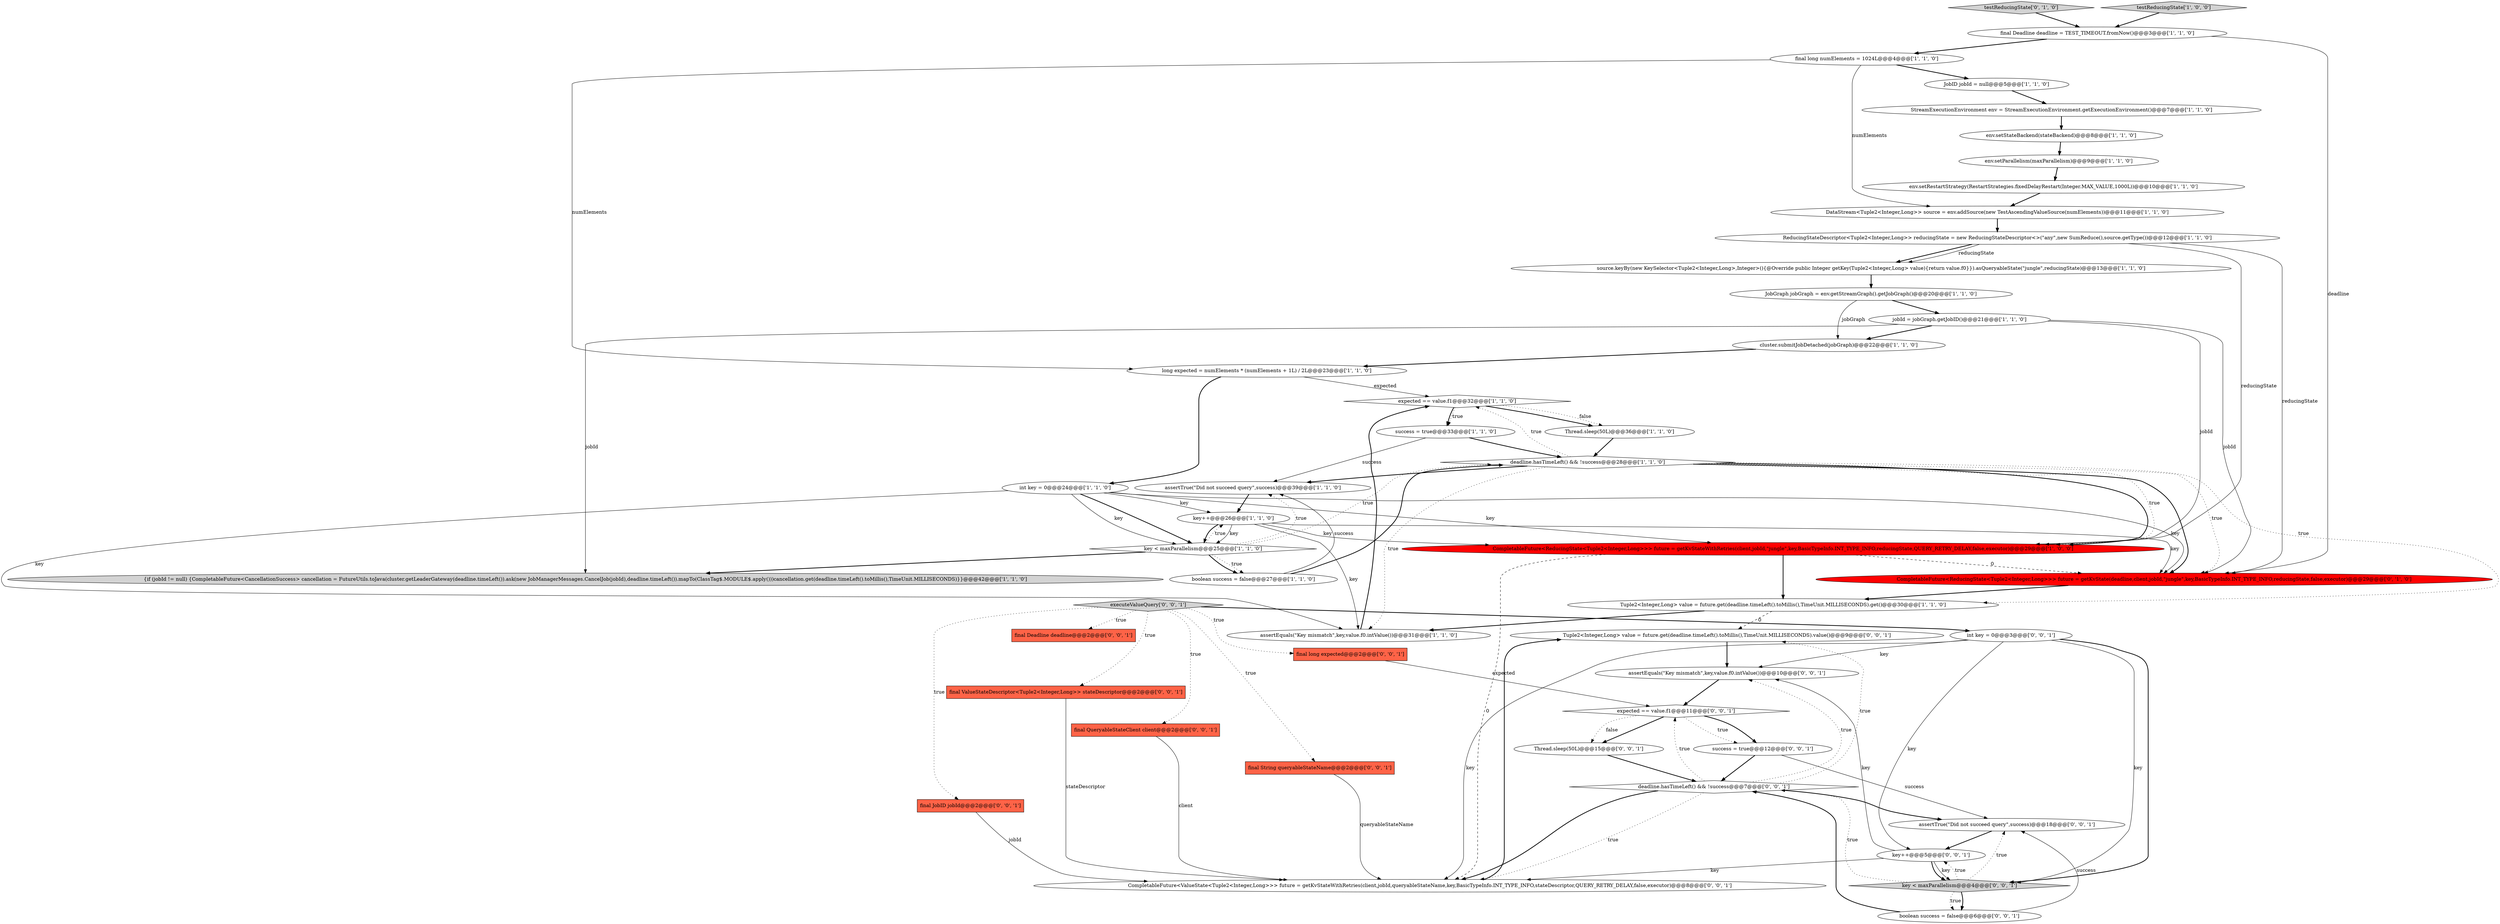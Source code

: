 digraph {
2 [style = filled, label = "source.keyBy(new KeySelector<Tuple2<Integer,Long>,Integer>(){@Override public Integer getKey(Tuple2<Integer,Long> value){return value.f0}}).asQueryableState(\"jungle\",reducingState)@@@13@@@['1', '1', '0']", fillcolor = white, shape = ellipse image = "AAA0AAABBB1BBB"];
9 [style = filled, label = "boolean success = false@@@27@@@['1', '1', '0']", fillcolor = white, shape = ellipse image = "AAA0AAABBB1BBB"];
42 [style = filled, label = "final long expected@@@2@@@['0', '0', '1']", fillcolor = tomato, shape = box image = "AAA0AAABBB3BBB"];
22 [style = filled, label = "ReducingStateDescriptor<Tuple2<Integer,Long>> reducingState = new ReducingStateDescriptor<>(\"any\",new SumReduce(),source.getType())@@@12@@@['1', '1', '0']", fillcolor = white, shape = ellipse image = "AAA0AAABBB1BBB"];
13 [style = filled, label = "env.setStateBackend(stateBackend)@@@8@@@['1', '1', '0']", fillcolor = white, shape = ellipse image = "AAA0AAABBB1BBB"];
20 [style = filled, label = "final long numElements = 1024L@@@4@@@['1', '1', '0']", fillcolor = white, shape = ellipse image = "AAA0AAABBB1BBB"];
8 [style = filled, label = "long expected = numElements * (numElements + 1L) / 2L@@@23@@@['1', '1', '0']", fillcolor = white, shape = ellipse image = "AAA0AAABBB1BBB"];
46 [style = filled, label = "CompletableFuture<ValueState<Tuple2<Integer,Long>>> future = getKvStateWithRetries(client,jobId,queryableStateName,key,BasicTypeInfo.INT_TYPE_INFO,stateDescriptor,QUERY_RETRY_DELAY,false,executor)@@@8@@@['0', '0', '1']", fillcolor = white, shape = ellipse image = "AAA0AAABBB3BBB"];
16 [style = filled, label = "env.setParallelism(maxParallelism)@@@9@@@['1', '1', '0']", fillcolor = white, shape = ellipse image = "AAA0AAABBB1BBB"];
38 [style = filled, label = "success = true@@@12@@@['0', '0', '1']", fillcolor = white, shape = ellipse image = "AAA0AAABBB3BBB"];
43 [style = filled, label = "expected == value.f1@@@11@@@['0', '0', '1']", fillcolor = white, shape = diamond image = "AAA0AAABBB3BBB"];
48 [style = filled, label = "Tuple2<Integer,Long> value = future.get(deadline.timeLeft().toMillis(),TimeUnit.MILLISECONDS).value()@@@9@@@['0', '0', '1']", fillcolor = white, shape = ellipse image = "AAA0AAABBB3BBB"];
31 [style = filled, label = "deadline.hasTimeLeft() && !success@@@7@@@['0', '0', '1']", fillcolor = white, shape = diamond image = "AAA0AAABBB3BBB"];
15 [style = filled, label = "expected == value.f1@@@32@@@['1', '1', '0']", fillcolor = white, shape = diamond image = "AAA0AAABBB1BBB"];
1 [style = filled, label = "env.setRestartStrategy(RestartStrategies.fixedDelayRestart(Integer.MAX_VALUE,1000L))@@@10@@@['1', '1', '0']", fillcolor = white, shape = ellipse image = "AAA0AAABBB1BBB"];
19 [style = filled, label = "assertTrue(\"Did not succeed query\",success)@@@39@@@['1', '1', '0']", fillcolor = white, shape = ellipse image = "AAA0AAABBB1BBB"];
35 [style = filled, label = "assertEquals(\"Key mismatch\",key,value.f0.intValue())@@@10@@@['0', '0', '1']", fillcolor = white, shape = ellipse image = "AAA0AAABBB3BBB"];
32 [style = filled, label = "final ValueStateDescriptor<Tuple2<Integer,Long>> stateDescriptor@@@2@@@['0', '0', '1']", fillcolor = tomato, shape = box image = "AAA0AAABBB3BBB"];
40 [style = filled, label = "boolean success = false@@@6@@@['0', '0', '1']", fillcolor = white, shape = ellipse image = "AAA0AAABBB3BBB"];
41 [style = filled, label = "final QueryableStateClient client@@@2@@@['0', '0', '1']", fillcolor = tomato, shape = box image = "AAA0AAABBB3BBB"];
4 [style = filled, label = "JobGraph jobGraph = env.getStreamGraph().getJobGraph()@@@20@@@['1', '1', '0']", fillcolor = white, shape = ellipse image = "AAA0AAABBB1BBB"];
37 [style = filled, label = "assertTrue(\"Did not succeed query\",success)@@@18@@@['0', '0', '1']", fillcolor = white, shape = ellipse image = "AAA0AAABBB3BBB"];
33 [style = filled, label = "key++@@@5@@@['0', '0', '1']", fillcolor = white, shape = ellipse image = "AAA0AAABBB3BBB"];
25 [style = filled, label = "StreamExecutionEnvironment env = StreamExecutionEnvironment.getExecutionEnvironment()@@@7@@@['1', '1', '0']", fillcolor = white, shape = ellipse image = "AAA0AAABBB1BBB"];
24 [style = filled, label = "int key = 0@@@24@@@['1', '1', '0']", fillcolor = white, shape = ellipse image = "AAA0AAABBB1BBB"];
27 [style = filled, label = "CompletableFuture<ReducingState<Tuple2<Integer,Long>>> future = getKvStateWithRetries(client,jobId,\"jungle\",key,BasicTypeInfo.INT_TYPE_INFO,reducingState,QUERY_RETRY_DELAY,false,executor)@@@29@@@['1', '0', '0']", fillcolor = red, shape = ellipse image = "AAA1AAABBB1BBB"];
23 [style = filled, label = "final Deadline deadline = TEST_TIMEOUT.fromNow()@@@3@@@['1', '1', '0']", fillcolor = white, shape = ellipse image = "AAA0AAABBB1BBB"];
5 [style = filled, label = "Thread.sleep(50L)@@@36@@@['1', '1', '0']", fillcolor = white, shape = ellipse image = "AAA0AAABBB1BBB"];
6 [style = filled, label = "cluster.submitJobDetached(jobGraph)@@@22@@@['1', '1', '0']", fillcolor = white, shape = ellipse image = "AAA0AAABBB1BBB"];
36 [style = filled, label = "executeValueQuery['0', '0', '1']", fillcolor = lightgray, shape = diamond image = "AAA0AAABBB3BBB"];
7 [style = filled, label = "{if (jobId != null) {CompletableFuture<CancellationSuccess> cancellation = FutureUtils.toJava(cluster.getLeaderGateway(deadline.timeLeft()).ask(new JobManagerMessages.CancelJob(jobId),deadline.timeLeft()).mapTo(ClassTag$.MODULE$.apply()))cancellation.get(deadline.timeLeft().toMillis(),TimeUnit.MILLISECONDS)}}@@@42@@@['1', '1', '0']", fillcolor = lightgray, shape = ellipse image = "AAA0AAABBB1BBB"];
39 [style = filled, label = "final Deadline deadline@@@2@@@['0', '0', '1']", fillcolor = tomato, shape = box image = "AAA0AAABBB3BBB"];
45 [style = filled, label = "final String queryableStateName@@@2@@@['0', '0', '1']", fillcolor = tomato, shape = box image = "AAA0AAABBB3BBB"];
0 [style = filled, label = "key < maxParallelism@@@25@@@['1', '1', '0']", fillcolor = white, shape = diamond image = "AAA0AAABBB1BBB"];
11 [style = filled, label = "success = true@@@33@@@['1', '1', '0']", fillcolor = white, shape = ellipse image = "AAA0AAABBB1BBB"];
28 [style = filled, label = "testReducingState['0', '1', '0']", fillcolor = lightgray, shape = diamond image = "AAA0AAABBB2BBB"];
26 [style = filled, label = "testReducingState['1', '0', '0']", fillcolor = lightgray, shape = diamond image = "AAA0AAABBB1BBB"];
18 [style = filled, label = "assertEquals(\"Key mismatch\",key,value.f0.intValue())@@@31@@@['1', '1', '0']", fillcolor = white, shape = ellipse image = "AAA0AAABBB1BBB"];
29 [style = filled, label = "CompletableFuture<ReducingState<Tuple2<Integer,Long>>> future = getKvState(deadline,client,jobId,\"jungle\",key,BasicTypeInfo.INT_TYPE_INFO,reducingState,false,executor)@@@29@@@['0', '1', '0']", fillcolor = red, shape = ellipse image = "AAA1AAABBB2BBB"];
30 [style = filled, label = "key < maxParallelism@@@4@@@['0', '0', '1']", fillcolor = lightgray, shape = diamond image = "AAA0AAABBB3BBB"];
10 [style = filled, label = "deadline.hasTimeLeft() && !success@@@28@@@['1', '1', '0']", fillcolor = white, shape = diamond image = "AAA0AAABBB1BBB"];
14 [style = filled, label = "DataStream<Tuple2<Integer,Long>> source = env.addSource(new TestAscendingValueSource(numElements))@@@11@@@['1', '1', '0']", fillcolor = white, shape = ellipse image = "AAA0AAABBB1BBB"];
44 [style = filled, label = "final JobID jobId@@@2@@@['0', '0', '1']", fillcolor = tomato, shape = box image = "AAA0AAABBB3BBB"];
34 [style = filled, label = "int key = 0@@@3@@@['0', '0', '1']", fillcolor = white, shape = ellipse image = "AAA0AAABBB3BBB"];
12 [style = filled, label = "jobId = jobGraph.getJobID()@@@21@@@['1', '1', '0']", fillcolor = white, shape = ellipse image = "AAA0AAABBB1BBB"];
21 [style = filled, label = "JobID jobId = null@@@5@@@['1', '1', '0']", fillcolor = white, shape = ellipse image = "AAA0AAABBB1BBB"];
47 [style = filled, label = "Thread.sleep(50L)@@@15@@@['0', '0', '1']", fillcolor = white, shape = ellipse image = "AAA0AAABBB3BBB"];
3 [style = filled, label = "key++@@@26@@@['1', '1', '0']", fillcolor = white, shape = ellipse image = "AAA0AAABBB1BBB"];
17 [style = filled, label = "Tuple2<Integer,Long> value = future.get(deadline.timeLeft().toMillis(),TimeUnit.MILLISECONDS).get()@@@30@@@['1', '1', '0']", fillcolor = white, shape = ellipse image = "AAA0AAABBB1BBB"];
40->37 [style = solid, label="success"];
31->37 [style = bold, label=""];
22->29 [style = solid, label="reducingState"];
0->19 [style = dotted, label="true"];
10->19 [style = bold, label=""];
24->29 [style = solid, label="key"];
48->35 [style = bold, label=""];
38->31 [style = bold, label=""];
9->10 [style = bold, label=""];
12->7 [style = solid, label="jobId"];
35->43 [style = bold, label=""];
17->48 [style = dashed, label="0"];
46->48 [style = bold, label=""];
10->29 [style = dotted, label="true"];
42->43 [style = solid, label="expected"];
45->46 [style = solid, label="queryableStateName"];
15->11 [style = bold, label=""];
36->39 [style = dotted, label="true"];
44->46 [style = solid, label="jobId"];
27->17 [style = bold, label=""];
30->40 [style = bold, label=""];
0->3 [style = dotted, label="true"];
40->31 [style = bold, label=""];
31->46 [style = bold, label=""];
37->33 [style = bold, label=""];
19->3 [style = bold, label=""];
12->27 [style = solid, label="jobId"];
30->33 [style = dotted, label="true"];
10->18 [style = dotted, label="true"];
5->10 [style = bold, label=""];
31->48 [style = dotted, label="true"];
20->8 [style = solid, label="numElements"];
0->10 [style = dotted, label="true"];
4->6 [style = solid, label="jobGraph"];
24->0 [style = bold, label=""];
18->15 [style = bold, label=""];
14->22 [style = bold, label=""];
8->15 [style = solid, label="expected"];
21->25 [style = bold, label=""];
2->4 [style = bold, label=""];
13->16 [style = bold, label=""];
3->0 [style = bold, label=""];
0->7 [style = bold, label=""];
36->45 [style = dotted, label="true"];
27->46 [style = dashed, label="0"];
43->47 [style = bold, label=""];
3->18 [style = solid, label="key"];
36->44 [style = dotted, label="true"];
33->30 [style = bold, label=""];
31->46 [style = dotted, label="true"];
43->47 [style = dotted, label="false"];
34->35 [style = solid, label="key"];
33->35 [style = solid, label="key"];
31->43 [style = dotted, label="true"];
34->33 [style = solid, label="key"];
12->29 [style = solid, label="jobId"];
8->24 [style = bold, label=""];
43->38 [style = dotted, label="true"];
23->20 [style = bold, label=""];
29->17 [style = bold, label=""];
22->2 [style = bold, label=""];
31->35 [style = dotted, label="true"];
47->31 [style = bold, label=""];
36->32 [style = dotted, label="true"];
15->5 [style = dotted, label="false"];
24->18 [style = solid, label="key"];
24->27 [style = solid, label="key"];
24->0 [style = solid, label="key"];
10->17 [style = dotted, label="true"];
27->29 [style = dashed, label="0"];
43->38 [style = bold, label=""];
3->0 [style = solid, label="key"];
41->46 [style = solid, label="client"];
20->14 [style = solid, label="numElements"];
16->1 [style = bold, label=""];
3->27 [style = solid, label="key"];
11->10 [style = bold, label=""];
28->23 [style = bold, label=""];
15->11 [style = dotted, label="true"];
4->12 [style = bold, label=""];
30->37 [style = dotted, label="true"];
23->29 [style = solid, label="deadline"];
0->9 [style = dotted, label="true"];
36->34 [style = bold, label=""];
30->31 [style = dotted, label="true"];
38->37 [style = solid, label="success"];
36->41 [style = dotted, label="true"];
0->9 [style = bold, label=""];
34->30 [style = solid, label="key"];
25->13 [style = bold, label=""];
10->27 [style = bold, label=""];
32->46 [style = solid, label="stateDescriptor"];
36->42 [style = dotted, label="true"];
12->6 [style = bold, label=""];
34->30 [style = bold, label=""];
30->40 [style = dotted, label="true"];
15->5 [style = bold, label=""];
20->21 [style = bold, label=""];
10->15 [style = dotted, label="true"];
3->29 [style = solid, label="key"];
10->29 [style = bold, label=""];
11->19 [style = solid, label="success"];
34->46 [style = solid, label="key"];
26->23 [style = bold, label=""];
6->8 [style = bold, label=""];
24->3 [style = solid, label="key"];
22->27 [style = solid, label="reducingState"];
1->14 [style = bold, label=""];
10->27 [style = dotted, label="true"];
33->30 [style = solid, label="key"];
22->2 [style = solid, label="reducingState"];
9->19 [style = solid, label="success"];
17->18 [style = bold, label=""];
33->46 [style = solid, label="key"];
}
